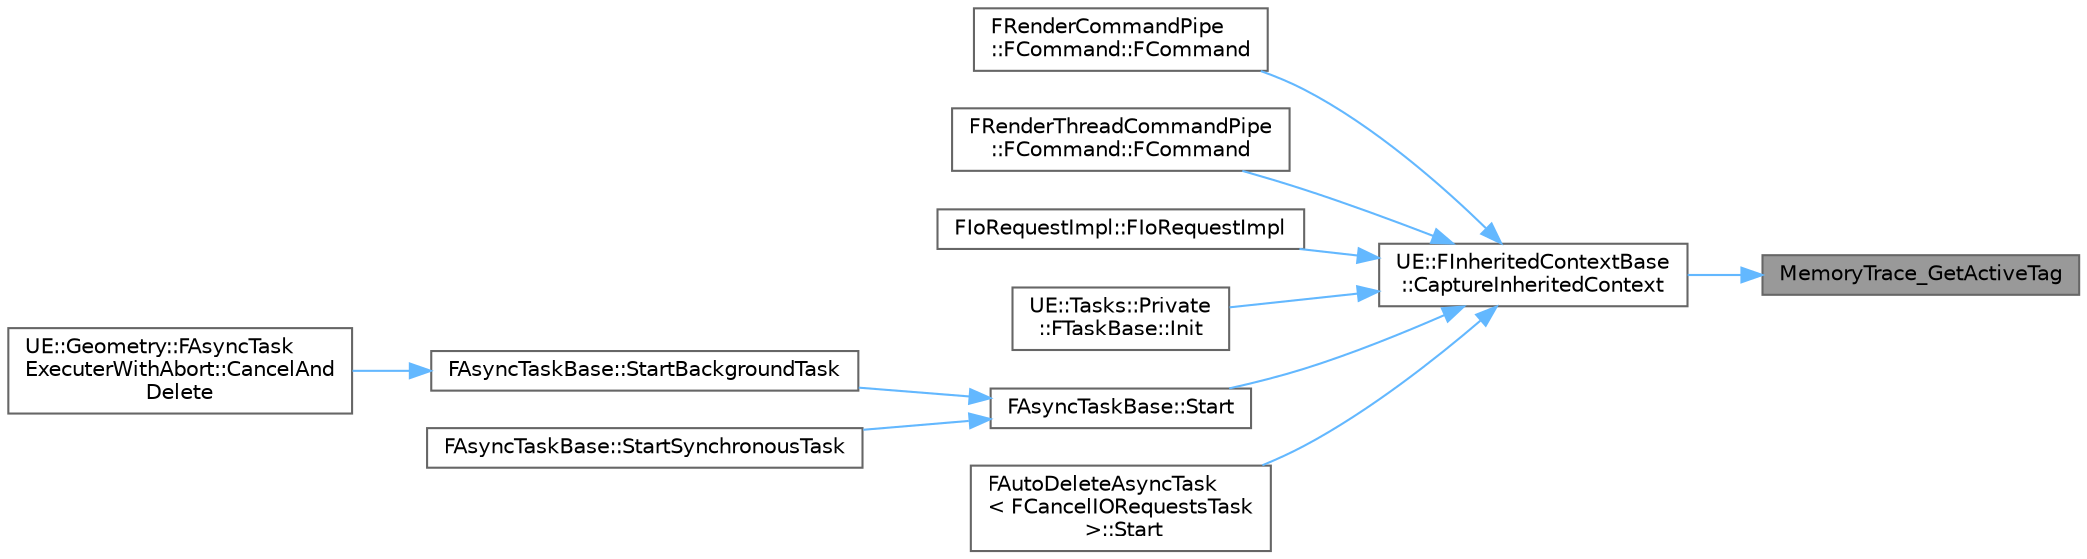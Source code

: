 digraph "MemoryTrace_GetActiveTag"
{
 // INTERACTIVE_SVG=YES
 // LATEX_PDF_SIZE
  bgcolor="transparent";
  edge [fontname=Helvetica,fontsize=10,labelfontname=Helvetica,labelfontsize=10];
  node [fontname=Helvetica,fontsize=10,shape=box,height=0.2,width=0.4];
  rankdir="RL";
  Node1 [id="Node000001",label="MemoryTrace_GetActiveTag",height=0.2,width=0.4,color="gray40", fillcolor="grey60", style="filled", fontcolor="black",tooltip=" "];
  Node1 -> Node2 [id="edge1_Node000001_Node000002",dir="back",color="steelblue1",style="solid",tooltip=" "];
  Node2 [id="Node000002",label="UE::FInheritedContextBase\l::CaptureInheritedContext",height=0.2,width=0.4,color="grey40", fillcolor="white", style="filled",URL="$dc/d16/classUE_1_1FInheritedContextBase.html#a6098804b446b9aa6ba1093d69b90ff94",tooltip=" "];
  Node2 -> Node3 [id="edge2_Node000002_Node000003",dir="back",color="steelblue1",style="solid",tooltip=" "];
  Node3 [id="Node000003",label="FRenderCommandPipe\l::FCommand::FCommand",height=0.2,width=0.4,color="grey40", fillcolor="white", style="filled",URL="$d3/df0/structFRenderCommandPipe_1_1FCommand.html#a092eee9ba10daa6f35287acf03ec7786",tooltip=" "];
  Node2 -> Node4 [id="edge3_Node000002_Node000004",dir="back",color="steelblue1",style="solid",tooltip=" "];
  Node4 [id="Node000004",label="FRenderThreadCommandPipe\l::FCommand::FCommand",height=0.2,width=0.4,color="grey40", fillcolor="white", style="filled",URL="$de/ddf/structFRenderThreadCommandPipe_1_1FCommand.html#a3ee1a539795602ee38d797fa9b9b08c1",tooltip=" "];
  Node2 -> Node5 [id="edge4_Node000002_Node000005",dir="back",color="steelblue1",style="solid",tooltip=" "];
  Node5 [id="Node000005",label="FIoRequestImpl::FIoRequestImpl",height=0.2,width=0.4,color="grey40", fillcolor="white", style="filled",URL="$d2/ddd/classFIoRequestImpl.html#a26a76d08a386481e0a35ddaab209ebf3",tooltip=" "];
  Node2 -> Node6 [id="edge5_Node000002_Node000006",dir="back",color="steelblue1",style="solid",tooltip=" "];
  Node6 [id="Node000006",label="UE::Tasks::Private\l::FTaskBase::Init",height=0.2,width=0.4,color="grey40", fillcolor="white", style="filled",URL="$d9/d14/classUE_1_1Tasks_1_1Private_1_1FTaskBase.html#ad52bcdecdbb2647e87f25038017a7b3e",tooltip=" "];
  Node2 -> Node7 [id="edge6_Node000002_Node000007",dir="back",color="steelblue1",style="solid",tooltip=" "];
  Node7 [id="Node000007",label="FAsyncTaskBase::Start",height=0.2,width=0.4,color="grey40", fillcolor="white", style="filled",URL="$dd/d1f/classFAsyncTaskBase.html#a7d2f5aaf9d465aca330a062715982cf8",tooltip=" "];
  Node7 -> Node8 [id="edge7_Node000007_Node000008",dir="back",color="steelblue1",style="solid",tooltip=" "];
  Node8 [id="Node000008",label="FAsyncTaskBase::StartBackgroundTask",height=0.2,width=0.4,color="grey40", fillcolor="white", style="filled",URL="$dd/d1f/classFAsyncTaskBase.html#a95b4dfb08548988b7236fb1b95f450f7",tooltip="Queue this task for processing by the background thread pool."];
  Node8 -> Node9 [id="edge8_Node000008_Node000009",dir="back",color="steelblue1",style="solid",tooltip=" "];
  Node9 [id="Node000009",label="UE::Geometry::FAsyncTask\lExecuterWithAbort::CancelAnd\lDelete",height=0.2,width=0.4,color="grey40", fillcolor="white", style="filled",URL="$d1/dab/classUE_1_1Geometry_1_1FAsyncTaskExecuterWithAbort.html#a7a59a722421dd829e04171a8264884fc",tooltip="Tells the child FAbandonableTask to terminate itself, via the bAbort flag passed in SetAbortSource,..."];
  Node7 -> Node10 [id="edge9_Node000007_Node000010",dir="back",color="steelblue1",style="solid",tooltip=" "];
  Node10 [id="Node000010",label="FAsyncTaskBase::StartSynchronousTask",height=0.2,width=0.4,color="grey40", fillcolor="white", style="filled",URL="$dd/d1f/classFAsyncTaskBase.html#a7fab90d0cea6b27bfd02d55ff98bcbb0",tooltip="Run this task on this thread."];
  Node2 -> Node11 [id="edge10_Node000002_Node000011",dir="back",color="steelblue1",style="solid",tooltip=" "];
  Node11 [id="Node000011",label="FAutoDeleteAsyncTask\l\< FCancelIORequestsTask\l \>::Start",height=0.2,width=0.4,color="grey40", fillcolor="white", style="filled",URL="$dd/d96/classFAutoDeleteAsyncTask.html#a230a500469539a7995562c778a369627",tooltip=" "];
}
